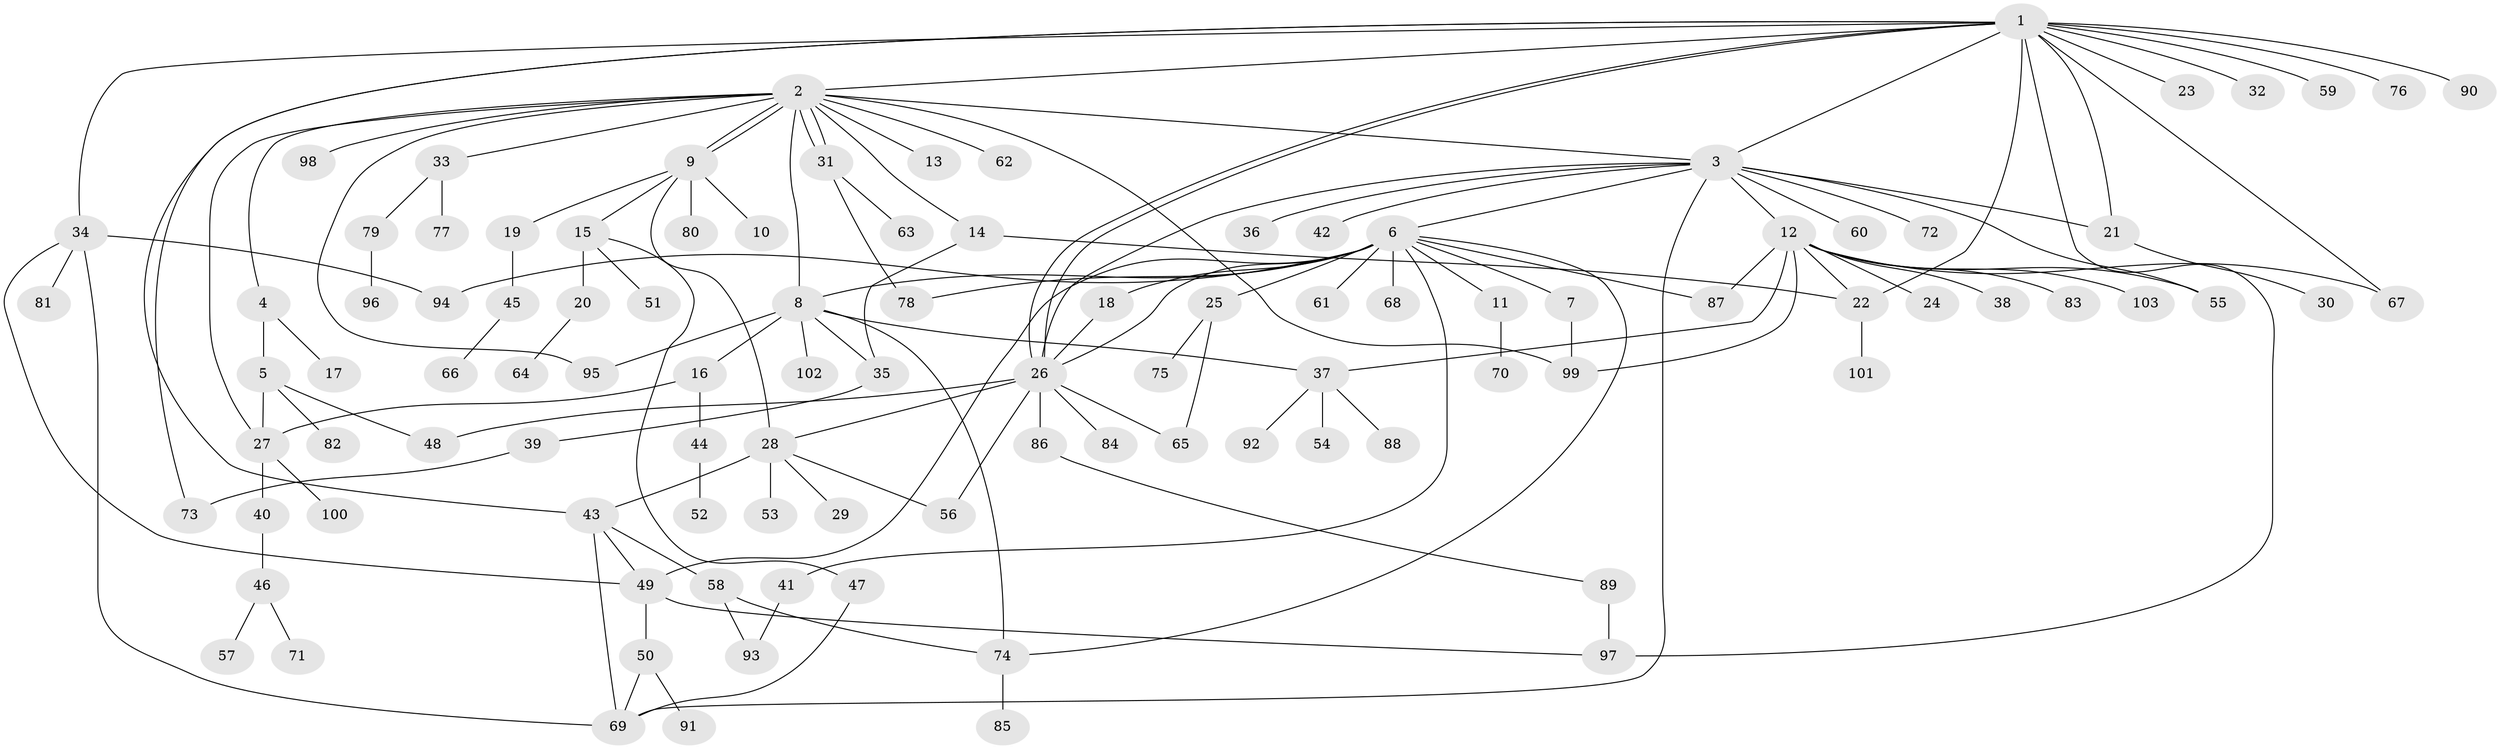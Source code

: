 // Generated by graph-tools (version 1.1) at 2025/14/03/09/25 04:14:40]
// undirected, 103 vertices, 142 edges
graph export_dot {
graph [start="1"]
  node [color=gray90,style=filled];
  1;
  2;
  3;
  4;
  5;
  6;
  7;
  8;
  9;
  10;
  11;
  12;
  13;
  14;
  15;
  16;
  17;
  18;
  19;
  20;
  21;
  22;
  23;
  24;
  25;
  26;
  27;
  28;
  29;
  30;
  31;
  32;
  33;
  34;
  35;
  36;
  37;
  38;
  39;
  40;
  41;
  42;
  43;
  44;
  45;
  46;
  47;
  48;
  49;
  50;
  51;
  52;
  53;
  54;
  55;
  56;
  57;
  58;
  59;
  60;
  61;
  62;
  63;
  64;
  65;
  66;
  67;
  68;
  69;
  70;
  71;
  72;
  73;
  74;
  75;
  76;
  77;
  78;
  79;
  80;
  81;
  82;
  83;
  84;
  85;
  86;
  87;
  88;
  89;
  90;
  91;
  92;
  93;
  94;
  95;
  96;
  97;
  98;
  99;
  100;
  101;
  102;
  103;
  1 -- 2;
  1 -- 3;
  1 -- 21;
  1 -- 22;
  1 -- 23;
  1 -- 26;
  1 -- 26;
  1 -- 32;
  1 -- 34;
  1 -- 43;
  1 -- 59;
  1 -- 67;
  1 -- 73;
  1 -- 76;
  1 -- 90;
  1 -- 97;
  2 -- 3;
  2 -- 4;
  2 -- 8;
  2 -- 9;
  2 -- 9;
  2 -- 13;
  2 -- 14;
  2 -- 27;
  2 -- 31;
  2 -- 31;
  2 -- 33;
  2 -- 62;
  2 -- 95;
  2 -- 98;
  2 -- 99;
  3 -- 6;
  3 -- 12;
  3 -- 21;
  3 -- 26;
  3 -- 36;
  3 -- 42;
  3 -- 55;
  3 -- 60;
  3 -- 69;
  3 -- 72;
  4 -- 5;
  4 -- 17;
  5 -- 27;
  5 -- 48;
  5 -- 82;
  6 -- 7;
  6 -- 8;
  6 -- 11;
  6 -- 18;
  6 -- 25;
  6 -- 26;
  6 -- 41;
  6 -- 49;
  6 -- 61;
  6 -- 68;
  6 -- 74;
  6 -- 78;
  6 -- 87;
  6 -- 94;
  7 -- 99;
  8 -- 16;
  8 -- 35;
  8 -- 37;
  8 -- 74;
  8 -- 95;
  8 -- 102;
  9 -- 10;
  9 -- 15;
  9 -- 19;
  9 -- 28;
  9 -- 80;
  11 -- 70;
  12 -- 22;
  12 -- 24;
  12 -- 37;
  12 -- 38;
  12 -- 55;
  12 -- 67;
  12 -- 83;
  12 -- 87;
  12 -- 99;
  12 -- 103;
  14 -- 22;
  14 -- 35;
  15 -- 20;
  15 -- 47;
  15 -- 51;
  16 -- 27;
  16 -- 44;
  18 -- 26;
  19 -- 45;
  20 -- 64;
  21 -- 30;
  22 -- 101;
  25 -- 65;
  25 -- 75;
  26 -- 28;
  26 -- 48;
  26 -- 56;
  26 -- 65;
  26 -- 84;
  26 -- 86;
  27 -- 40;
  27 -- 100;
  28 -- 29;
  28 -- 43;
  28 -- 53;
  28 -- 56;
  31 -- 63;
  31 -- 78;
  33 -- 77;
  33 -- 79;
  34 -- 49;
  34 -- 69;
  34 -- 81;
  34 -- 94;
  35 -- 39;
  37 -- 54;
  37 -- 88;
  37 -- 92;
  39 -- 73;
  40 -- 46;
  41 -- 93;
  43 -- 49;
  43 -- 58;
  43 -- 69;
  44 -- 52;
  45 -- 66;
  46 -- 57;
  46 -- 71;
  47 -- 69;
  49 -- 50;
  49 -- 97;
  50 -- 69;
  50 -- 91;
  58 -- 74;
  58 -- 93;
  74 -- 85;
  79 -- 96;
  86 -- 89;
  89 -- 97;
}
